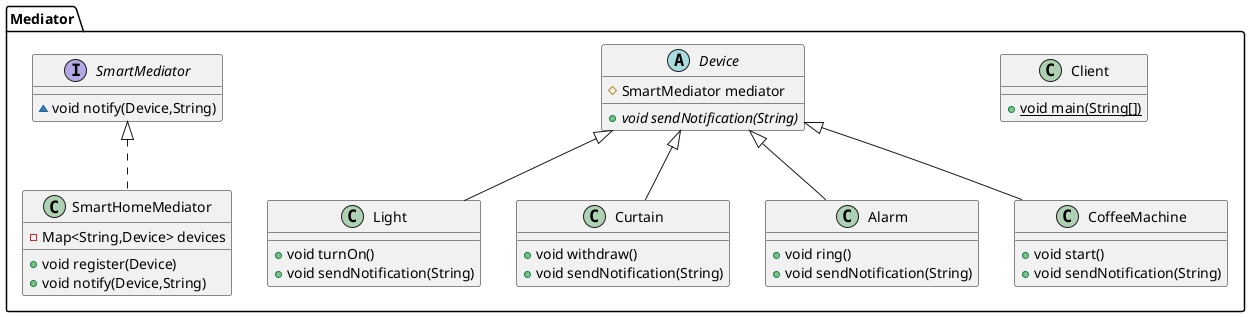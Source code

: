 @startuml
class Mediator.Client {
+ {static} void main(String[])
}

class Mediator.SmartHomeMediator {
- Map<String,Device> devices
+ void register(Device)
+ void notify(Device,String)
}


class Mediator.Light {
+ void turnOn()
+ void sendNotification(String)
}

abstract class Mediator.Device {
# SmartMediator mediator
+ {abstract}void sendNotification(String)
}


class Mediator.Curtain {
+ void withdraw()
+ void sendNotification(String)
}

class Mediator.Alarm {
+ void ring()
+ void sendNotification(String)
}

class Mediator.CoffeeMachine {
+ void start()
+ void sendNotification(String)
}

interface Mediator.SmartMediator {
~ void notify(Device,String)
}



Mediator.SmartMediator <|.. Mediator.SmartHomeMediator
Mediator.Device <|-- Mediator.Light
Mediator.Device <|-- Mediator.Curtain
Mediator.Device <|-- Mediator.Alarm
Mediator.Device <|-- Mediator.CoffeeMachine
@enduml